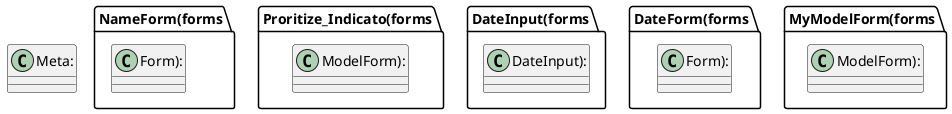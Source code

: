 @startuml
class NameForm(forms.Form):


class Proritize_Indicato(forms.ModelForm):


    class Meta:


class DateInput(forms.DateInput):



class DateForm(forms.Form):


class MyModelForm(forms.ModelForm):
    class Meta:

@enduml